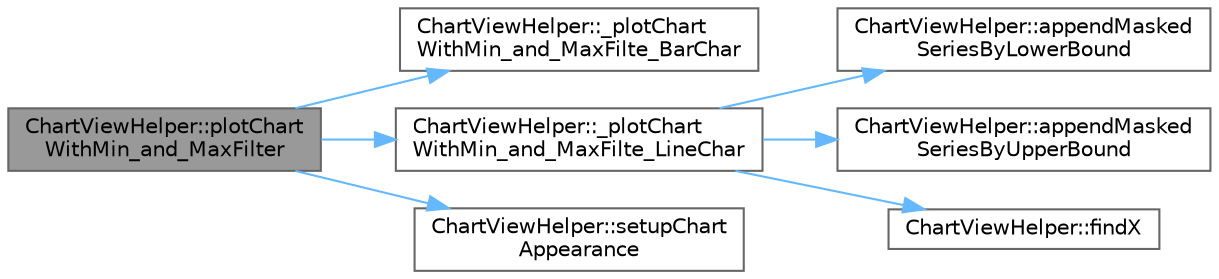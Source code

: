 digraph "ChartViewHelper::plotChartWithMin_and_MaxFilter"
{
 // LATEX_PDF_SIZE
  bgcolor="transparent";
  edge [fontname=Helvetica,fontsize=10,labelfontname=Helvetica,labelfontsize=10];
  node [fontname=Helvetica,fontsize=10,shape=box,height=0.2,width=0.4];
  rankdir="LR";
  Node1 [id="Node000001",label="ChartViewHelper::plotChart\lWithMin_and_MaxFilter",height=0.2,width=0.4,color="gray40", fillcolor="grey60", style="filled", fontcolor="black",tooltip="هم‌زمان فیلتر پایین‌گذر و بالاگذر"];
  Node1 -> Node2 [id="edge1_Node000001_Node000002",color="steelblue1",style="solid",tooltip=" "];
  Node2 [id="Node000002",label="ChartViewHelper::_plotChart\lWithMin_and_MaxFilte_BarChar",height=0.2,width=0.4,color="grey40", fillcolor="white", style="filled",URL="$class_chart_view_helper.html#a851a6e70cd1503dde9f47d0036d422b6",tooltip="فیلتر بالا گذر و پایین گذر برای حالت گسسته"];
  Node1 -> Node3 [id="edge2_Node000001_Node000003",color="steelblue1",style="solid",tooltip=" "];
  Node3 [id="Node000003",label="ChartViewHelper::_plotChart\lWithMin_and_MaxFilte_LineChar",height=0.2,width=0.4,color="grey40", fillcolor="white", style="filled",URL="$class_chart_view_helper.html#a15fb9c1de16ba306ee4319aa1d69bfaf",tooltip="فیلتر بالا گذر و پایین گذر برای حالت پیوسته"];
  Node3 -> Node4 [id="edge3_Node000003_Node000004",color="steelblue1",style="solid",tooltip=" "];
  Node4 [id="Node000004",label="ChartViewHelper::appendMasked\lSeriesByLowerBound",height=0.2,width=0.4,color="grey40", fillcolor="white", style="filled",URL="$class_chart_view_helper.html#a455257413900c969958bf01814dc1b64",tooltip="ساخت سری‌های کران بالا و کران پایین برای حساب کردن مساحت فیلترشده"];
  Node3 -> Node5 [id="edge4_Node000003_Node000005",color="steelblue1",style="solid",tooltip=" "];
  Node5 [id="Node000005",label="ChartViewHelper::appendMasked\lSeriesByUpperBound",height=0.2,width=0.4,color="grey40", fillcolor="white", style="filled",URL="$class_chart_view_helper.html#a44ba1265fed2d71ca4e61c3b4f56f655",tooltip="ساخت سری‌های کران بالا و کران پایین برای حساب کردن مساحت فیلترشده"];
  Node3 -> Node6 [id="edge5_Node000003_Node000006",color="steelblue1",style="solid",tooltip=" "];
  Node6 [id="Node000006",label="ChartViewHelper::findX",height=0.2,width=0.4,color="grey40", fillcolor="white", style="filled",URL="$class_chart_view_helper.html#a2233b809143957aebc5592a05b79a754",tooltip="محاسبه محل تقاطع"];
  Node1 -> Node7 [id="edge6_Node000001_Node000007",color="steelblue1",style="solid",tooltip=" "];
  Node7 [id="Node000007",label="ChartViewHelper::setupChart\lAppearance",height=0.2,width=0.4,color="grey40", fillcolor="white", style="filled",URL="$class_chart_view_helper.html#a6dc5562d8e7d51aa481f4b7543c8abc1",tooltip="تنظیم ظاهر و ویژگی‌های پایه نمودار"];
}
